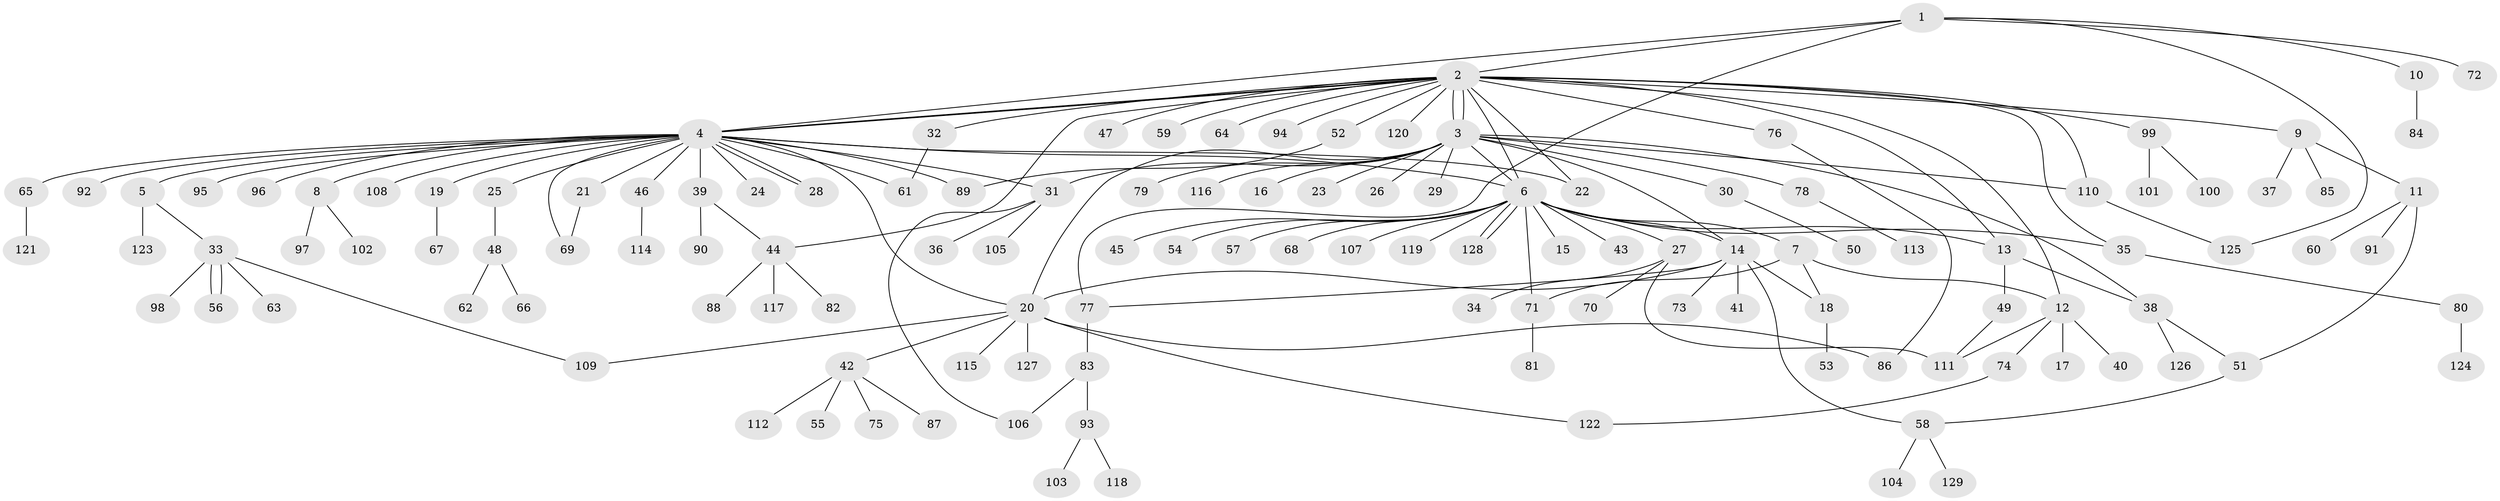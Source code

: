// coarse degree distribution, {5: 0.02564102564102564, 19: 0.02564102564102564, 10: 0.01282051282051282, 21: 0.01282051282051282, 2: 0.20512820512820512, 3: 0.1282051282051282, 1: 0.5256410256410257, 4: 0.038461538461538464, 6: 0.01282051282051282, 8: 0.01282051282051282}
// Generated by graph-tools (version 1.1) at 2025/50/03/04/25 22:50:38]
// undirected, 129 vertices, 162 edges
graph export_dot {
  node [color=gray90,style=filled];
  1;
  2;
  3;
  4;
  5;
  6;
  7;
  8;
  9;
  10;
  11;
  12;
  13;
  14;
  15;
  16;
  17;
  18;
  19;
  20;
  21;
  22;
  23;
  24;
  25;
  26;
  27;
  28;
  29;
  30;
  31;
  32;
  33;
  34;
  35;
  36;
  37;
  38;
  39;
  40;
  41;
  42;
  43;
  44;
  45;
  46;
  47;
  48;
  49;
  50;
  51;
  52;
  53;
  54;
  55;
  56;
  57;
  58;
  59;
  60;
  61;
  62;
  63;
  64;
  65;
  66;
  67;
  68;
  69;
  70;
  71;
  72;
  73;
  74;
  75;
  76;
  77;
  78;
  79;
  80;
  81;
  82;
  83;
  84;
  85;
  86;
  87;
  88;
  89;
  90;
  91;
  92;
  93;
  94;
  95;
  96;
  97;
  98;
  99;
  100;
  101;
  102;
  103;
  104;
  105;
  106;
  107;
  108;
  109;
  110;
  111;
  112;
  113;
  114;
  115;
  116;
  117;
  118;
  119;
  120;
  121;
  122;
  123;
  124;
  125;
  126;
  127;
  128;
  129;
  1 -- 2;
  1 -- 4;
  1 -- 10;
  1 -- 72;
  1 -- 77;
  1 -- 125;
  2 -- 3;
  2 -- 3;
  2 -- 4;
  2 -- 4;
  2 -- 6;
  2 -- 9;
  2 -- 12;
  2 -- 13;
  2 -- 22;
  2 -- 32;
  2 -- 35;
  2 -- 44;
  2 -- 47;
  2 -- 52;
  2 -- 59;
  2 -- 64;
  2 -- 76;
  2 -- 94;
  2 -- 99;
  2 -- 110;
  2 -- 120;
  3 -- 6;
  3 -- 14;
  3 -- 16;
  3 -- 20;
  3 -- 23;
  3 -- 26;
  3 -- 29;
  3 -- 30;
  3 -- 31;
  3 -- 38;
  3 -- 78;
  3 -- 79;
  3 -- 110;
  3 -- 116;
  4 -- 5;
  4 -- 6;
  4 -- 8;
  4 -- 19;
  4 -- 20;
  4 -- 21;
  4 -- 22;
  4 -- 24;
  4 -- 25;
  4 -- 28;
  4 -- 28;
  4 -- 31;
  4 -- 39;
  4 -- 46;
  4 -- 61;
  4 -- 65;
  4 -- 69;
  4 -- 89;
  4 -- 92;
  4 -- 95;
  4 -- 96;
  4 -- 108;
  5 -- 33;
  5 -- 123;
  6 -- 7;
  6 -- 13;
  6 -- 14;
  6 -- 15;
  6 -- 27;
  6 -- 35;
  6 -- 43;
  6 -- 45;
  6 -- 54;
  6 -- 57;
  6 -- 68;
  6 -- 71;
  6 -- 107;
  6 -- 119;
  6 -- 128;
  6 -- 128;
  7 -- 12;
  7 -- 18;
  7 -- 71;
  8 -- 97;
  8 -- 102;
  9 -- 11;
  9 -- 37;
  9 -- 85;
  10 -- 84;
  11 -- 51;
  11 -- 60;
  11 -- 91;
  12 -- 17;
  12 -- 40;
  12 -- 74;
  12 -- 111;
  13 -- 38;
  13 -- 49;
  14 -- 18;
  14 -- 20;
  14 -- 41;
  14 -- 58;
  14 -- 73;
  14 -- 77;
  18 -- 53;
  19 -- 67;
  20 -- 42;
  20 -- 86;
  20 -- 109;
  20 -- 115;
  20 -- 122;
  20 -- 127;
  21 -- 69;
  25 -- 48;
  27 -- 34;
  27 -- 70;
  27 -- 111;
  30 -- 50;
  31 -- 36;
  31 -- 105;
  31 -- 106;
  32 -- 61;
  33 -- 56;
  33 -- 56;
  33 -- 63;
  33 -- 98;
  33 -- 109;
  35 -- 80;
  38 -- 51;
  38 -- 126;
  39 -- 44;
  39 -- 90;
  42 -- 55;
  42 -- 75;
  42 -- 87;
  42 -- 112;
  44 -- 82;
  44 -- 88;
  44 -- 117;
  46 -- 114;
  48 -- 62;
  48 -- 66;
  49 -- 111;
  51 -- 58;
  52 -- 89;
  58 -- 104;
  58 -- 129;
  65 -- 121;
  71 -- 81;
  74 -- 122;
  76 -- 86;
  77 -- 83;
  78 -- 113;
  80 -- 124;
  83 -- 93;
  83 -- 106;
  93 -- 103;
  93 -- 118;
  99 -- 100;
  99 -- 101;
  110 -- 125;
}

